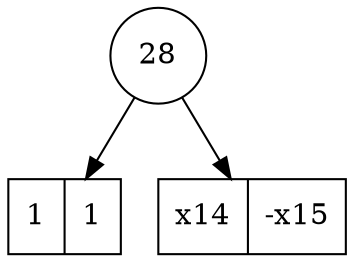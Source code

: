 digraph G {
	Dec_0_1 [shape=circle, label="28"]
	Dec_0_1 -> Ele_1_28
	Ele_1_28 [shape=record,label="<f0> 1|<f1> 1"]
	Dec_0_1 -> Ele_1_29
	Ele_1_29 [shape=record,label="<f0> x14|<f1> -x15"]
}
